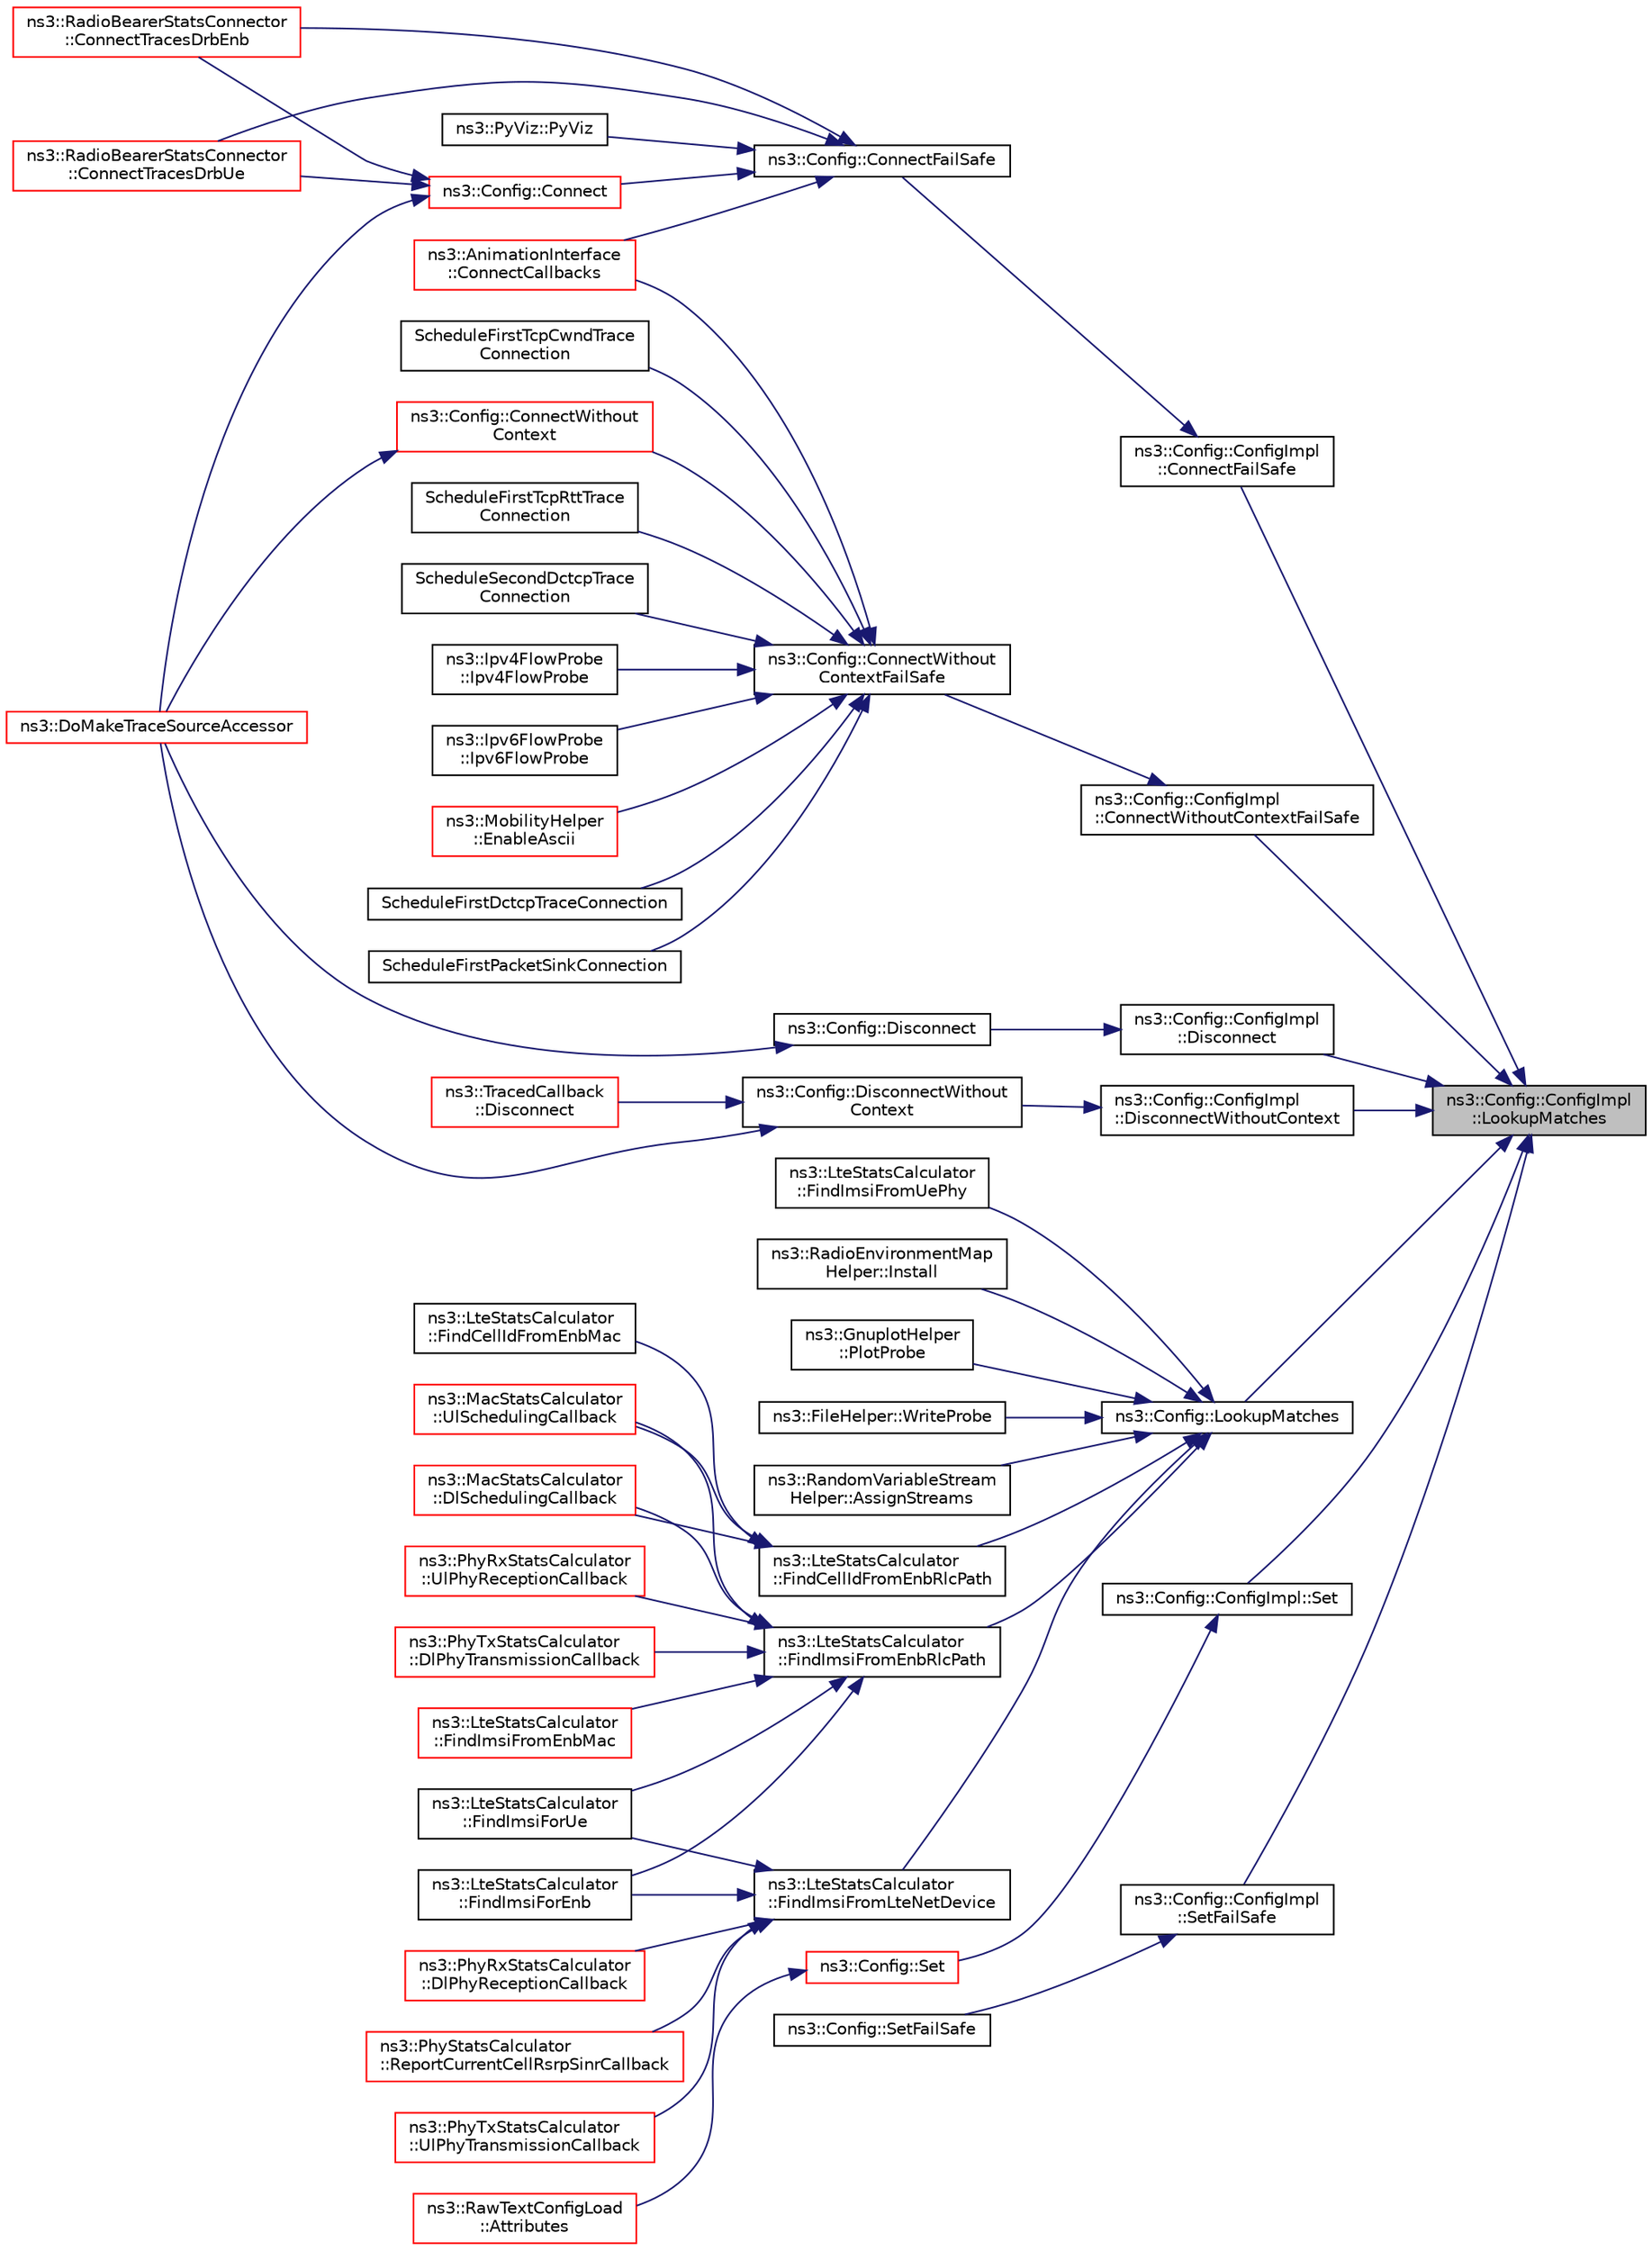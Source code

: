 digraph "ns3::Config::ConfigImpl::LookupMatches"
{
 // LATEX_PDF_SIZE
  edge [fontname="Helvetica",fontsize="10",labelfontname="Helvetica",labelfontsize="10"];
  node [fontname="Helvetica",fontsize="10",shape=record];
  rankdir="RL";
  Node1 [label="ns3::Config::ConfigImpl\l::LookupMatches",height=0.2,width=0.4,color="black", fillcolor="grey75", style="filled", fontcolor="black",tooltip=" "];
  Node1 -> Node2 [dir="back",color="midnightblue",fontsize="10",style="solid",fontname="Helvetica"];
  Node2 [label="ns3::Config::ConfigImpl\l::ConnectFailSafe",height=0.2,width=0.4,color="black", fillcolor="white", style="filled",URL="$classns3_1_1_config_1_1_config_impl.html#a5761c70117341e4ea296917bc095e6c0",tooltip="This function will attempt to find all trace sources which match the input path and will then connect..."];
  Node2 -> Node3 [dir="back",color="midnightblue",fontsize="10",style="solid",fontname="Helvetica"];
  Node3 [label="ns3::Config::ConnectFailSafe",height=0.2,width=0.4,color="black", fillcolor="white", style="filled",URL="$namespacens3_1_1_config.html#aad60d6903a15881b81e982ad5312114a",tooltip="This function will attempt to find all trace sources which match the input path and will then connect..."];
  Node3 -> Node4 [dir="back",color="midnightblue",fontsize="10",style="solid",fontname="Helvetica"];
  Node4 [label="ns3::PyViz::PyViz",height=0.2,width=0.4,color="black", fillcolor="white", style="filled",URL="$classns3_1_1_py_viz.html#ac8be400fd6c2f4054885d6b5a6015b81",tooltip=" "];
  Node3 -> Node5 [dir="back",color="midnightblue",fontsize="10",style="solid",fontname="Helvetica"];
  Node5 [label="ns3::Config::Connect",height=0.2,width=0.4,color="red", fillcolor="white", style="filled",URL="$group__config.html#ga4014f151241cd0939b6cb64409605736",tooltip=" "];
  Node5 -> Node9 [dir="back",color="midnightblue",fontsize="10",style="solid",fontname="Helvetica"];
  Node9 [label="ns3::RadioBearerStatsConnector\l::ConnectTracesDrbEnb",height=0.2,width=0.4,color="red", fillcolor="white", style="filled",URL="$classns3_1_1_radio_bearer_stats_connector.html#a11712a16157f220f33b95e1c4f0aa952",tooltip="Connects DRB trace sources at eNB to RLC and PDCP calculators."];
  Node5 -> Node47 [dir="back",color="midnightblue",fontsize="10",style="solid",fontname="Helvetica"];
  Node47 [label="ns3::RadioBearerStatsConnector\l::ConnectTracesDrbUe",height=0.2,width=0.4,color="red", fillcolor="white", style="filled",URL="$classns3_1_1_radio_bearer_stats_connector.html#ac8e0bc40893582ac58be5df599ffb539",tooltip="Connects DRB trace sources at UE to RLC and PDCP calculators."];
  Node5 -> Node53 [dir="back",color="midnightblue",fontsize="10",style="solid",fontname="Helvetica"];
  Node53 [label="ns3::DoMakeTraceSourceAccessor",height=0.2,width=0.4,color="red", fillcolor="white", style="filled",URL="$group__tracing.html#ga58e9c4db480094cef0bb8d87118146e5",tooltip="MakeTraceSourceAccessor() implementation."];
  Node3 -> Node277 [dir="back",color="midnightblue",fontsize="10",style="solid",fontname="Helvetica"];
  Node277 [label="ns3::AnimationInterface\l::ConnectCallbacks",height=0.2,width=0.4,color="red", fillcolor="white", style="filled",URL="$classns3_1_1_animation_interface.html#a3475aa338984f2024403caa04c146027",tooltip="Connect callbacks function."];
  Node3 -> Node9 [dir="back",color="midnightblue",fontsize="10",style="solid",fontname="Helvetica"];
  Node3 -> Node47 [dir="back",color="midnightblue",fontsize="10",style="solid",fontname="Helvetica"];
  Node1 -> Node280 [dir="back",color="midnightblue",fontsize="10",style="solid",fontname="Helvetica"];
  Node280 [label="ns3::Config::ConfigImpl\l::ConnectWithoutContextFailSafe",height=0.2,width=0.4,color="black", fillcolor="white", style="filled",URL="$classns3_1_1_config_1_1_config_impl.html#ad1c0e6cee4c741cec307733401016046",tooltip="This function will attempt to find all trace sources which match the input path and will then connect..."];
  Node280 -> Node281 [dir="back",color="midnightblue",fontsize="10",style="solid",fontname="Helvetica"];
  Node281 [label="ns3::Config::ConnectWithout\lContextFailSafe",height=0.2,width=0.4,color="black", fillcolor="white", style="filled",URL="$namespacens3_1_1_config.html#afe7da9182a8f57ffe79c2bd0e434af50",tooltip="This function will attempt to find all trace sources which match the input path and will then connect..."];
  Node281 -> Node282 [dir="back",color="midnightblue",fontsize="10",style="solid",fontname="Helvetica"];
  Node282 [label="ns3::Ipv4FlowProbe\l::Ipv4FlowProbe",height=0.2,width=0.4,color="black", fillcolor="white", style="filled",URL="$classns3_1_1_ipv4_flow_probe.html#ac22ef10899500d98945fc8140fab1cb4",tooltip="Constructor."];
  Node281 -> Node283 [dir="back",color="midnightblue",fontsize="10",style="solid",fontname="Helvetica"];
  Node283 [label="ns3::Ipv6FlowProbe\l::Ipv6FlowProbe",height=0.2,width=0.4,color="black", fillcolor="white", style="filled",URL="$classns3_1_1_ipv6_flow_probe.html#aa276e5ac5c1a0162bd987f235a8164a5",tooltip="Constructor."];
  Node281 -> Node277 [dir="back",color="midnightblue",fontsize="10",style="solid",fontname="Helvetica"];
  Node281 -> Node284 [dir="back",color="midnightblue",fontsize="10",style="solid",fontname="Helvetica"];
  Node284 [label="ns3::Config::ConnectWithout\lContext",height=0.2,width=0.4,color="red", fillcolor="white", style="filled",URL="$group__config.html#gaa2f896aa7021f95fffabc80b2ec22e08",tooltip=" "];
  Node284 -> Node53 [dir="back",color="midnightblue",fontsize="10",style="solid",fontname="Helvetica"];
  Node281 -> Node326 [dir="back",color="midnightblue",fontsize="10",style="solid",fontname="Helvetica"];
  Node326 [label="ns3::MobilityHelper\l::EnableAscii",height=0.2,width=0.4,color="red", fillcolor="white", style="filled",URL="$classns3_1_1_mobility_helper.html#af5b410b07e9d77b782714c39e3506a9e",tooltip=" "];
  Node281 -> Node329 [dir="back",color="midnightblue",fontsize="10",style="solid",fontname="Helvetica"];
  Node329 [label="ScheduleFirstDctcpTraceConnection",height=0.2,width=0.4,color="black", fillcolor="white", style="filled",URL="$tcp-validation_8cc.html#a3a0bb679d6a10cfe802e32ff8db48d69",tooltip=" "];
  Node281 -> Node330 [dir="back",color="midnightblue",fontsize="10",style="solid",fontname="Helvetica"];
  Node330 [label="ScheduleFirstPacketSinkConnection",height=0.2,width=0.4,color="black", fillcolor="white", style="filled",URL="$tcp-validation_8cc.html#a162989b2a02ad52280b0de7f0efb631e",tooltip=" "];
  Node281 -> Node331 [dir="back",color="midnightblue",fontsize="10",style="solid",fontname="Helvetica"];
  Node331 [label="ScheduleFirstTcpCwndTrace\lConnection",height=0.2,width=0.4,color="black", fillcolor="white", style="filled",URL="$tcp-validation_8cc.html#af92ea1bb7d547689d150bfbf43568abd",tooltip=" "];
  Node281 -> Node332 [dir="back",color="midnightblue",fontsize="10",style="solid",fontname="Helvetica"];
  Node332 [label="ScheduleFirstTcpRttTrace\lConnection",height=0.2,width=0.4,color="black", fillcolor="white", style="filled",URL="$tcp-validation_8cc.html#aec8f7986558abc314b113acbed3c06b9",tooltip=" "];
  Node281 -> Node333 [dir="back",color="midnightblue",fontsize="10",style="solid",fontname="Helvetica"];
  Node333 [label="ScheduleSecondDctcpTrace\lConnection",height=0.2,width=0.4,color="black", fillcolor="white", style="filled",URL="$tcp-validation_8cc.html#a079cfc328df19acccee83d81340bac3b",tooltip=" "];
  Node1 -> Node334 [dir="back",color="midnightblue",fontsize="10",style="solid",fontname="Helvetica"];
  Node334 [label="ns3::Config::ConfigImpl\l::Disconnect",height=0.2,width=0.4,color="black", fillcolor="white", style="filled",URL="$classns3_1_1_config_1_1_config_impl.html#abd6c7a990f229c871f8ea486d7175ead",tooltip=" "];
  Node334 -> Node335 [dir="back",color="midnightblue",fontsize="10",style="solid",fontname="Helvetica"];
  Node335 [label="ns3::Config::Disconnect",height=0.2,width=0.4,color="black", fillcolor="white", style="filled",URL="$group__config.html#ga33e975bd2ed84e3353b2a3356d90fc1d",tooltip=" "];
  Node335 -> Node53 [dir="back",color="midnightblue",fontsize="10",style="solid",fontname="Helvetica"];
  Node1 -> Node336 [dir="back",color="midnightblue",fontsize="10",style="solid",fontname="Helvetica"];
  Node336 [label="ns3::Config::ConfigImpl\l::DisconnectWithoutContext",height=0.2,width=0.4,color="black", fillcolor="white", style="filled",URL="$classns3_1_1_config_1_1_config_impl.html#a025bd78733149bce2e9f41ddcf9afe36",tooltip=" "];
  Node336 -> Node337 [dir="back",color="midnightblue",fontsize="10",style="solid",fontname="Helvetica"];
  Node337 [label="ns3::Config::DisconnectWithout\lContext",height=0.2,width=0.4,color="black", fillcolor="white", style="filled",URL="$group__config.html#ga9979e293cae542020fada4824d0b3702",tooltip=" "];
  Node337 -> Node338 [dir="back",color="midnightblue",fontsize="10",style="solid",fontname="Helvetica"];
  Node338 [label="ns3::TracedCallback\l::Disconnect",height=0.2,width=0.4,color="red", fillcolor="white", style="filled",URL="$classns3_1_1_traced_callback.html#a6a66c74caa3d031dd9ab3bd0dfa9238a",tooltip="Remove from the chain a Callback which was connected with a context."];
  Node337 -> Node53 [dir="back",color="midnightblue",fontsize="10",style="solid",fontname="Helvetica"];
  Node1 -> Node340 [dir="back",color="midnightblue",fontsize="10",style="solid",fontname="Helvetica"];
  Node340 [label="ns3::Config::LookupMatches",height=0.2,width=0.4,color="black", fillcolor="white", style="filled",URL="$group__config.html#ga74aeb63f8f50b4a98043351552ef7db6",tooltip=" "];
  Node340 -> Node341 [dir="back",color="midnightblue",fontsize="10",style="solid",fontname="Helvetica"];
  Node341 [label="ns3::RandomVariableStream\lHelper::AssignStreams",height=0.2,width=0.4,color="black", fillcolor="white", style="filled",URL="$classns3_1_1_random_variable_stream_helper.html#aec2ca1fc9e0321d77f1abd9c56b55cd0",tooltip="This helper method can be used to configure the stream number for one or more RNG streams."];
  Node340 -> Node342 [dir="back",color="midnightblue",fontsize="10",style="solid",fontname="Helvetica"];
  Node342 [label="ns3::LteStatsCalculator\l::FindCellIdFromEnbRlcPath",height=0.2,width=0.4,color="black", fillcolor="white", style="filled",URL="$classns3_1_1_lte_stats_calculator.html#a5d4f64c0c48a8d0a841f0b889a11af2a",tooltip="Retrieves CellId from Enb RLC path in the attribute system."];
  Node342 -> Node343 [dir="back",color="midnightblue",fontsize="10",style="solid",fontname="Helvetica"];
  Node343 [label="ns3::MacStatsCalculator\l::DlSchedulingCallback",height=0.2,width=0.4,color="red", fillcolor="white", style="filled",URL="$classns3_1_1_mac_stats_calculator.html#a5408fc566f68e7d3a7a98c62a74131f8",tooltip="Trace sink for the ns3::LteEnbMac::DlScheduling trace source."];
  Node342 -> Node344 [dir="back",color="midnightblue",fontsize="10",style="solid",fontname="Helvetica"];
  Node344 [label="ns3::LteStatsCalculator\l::FindCellIdFromEnbMac",height=0.2,width=0.4,color="black", fillcolor="white", style="filled",URL="$classns3_1_1_lte_stats_calculator.html#a87a9bc9d89913c21ef67854abeaf2dd3",tooltip="Retrieves CellId from Enb MAC path in the attribute system."];
  Node342 -> Node345 [dir="back",color="midnightblue",fontsize="10",style="solid",fontname="Helvetica"];
  Node345 [label="ns3::MacStatsCalculator\l::UlSchedulingCallback",height=0.2,width=0.4,color="red", fillcolor="white", style="filled",URL="$classns3_1_1_mac_stats_calculator.html#abe69ec4218d1d2fb7d034f6d0fe52e68",tooltip="Trace sink for the ns3::LteEnbMac::UlScheduling trace source."];
  Node340 -> Node346 [dir="back",color="midnightblue",fontsize="10",style="solid",fontname="Helvetica"];
  Node346 [label="ns3::LteStatsCalculator\l::FindImsiFromEnbRlcPath",height=0.2,width=0.4,color="black", fillcolor="white", style="filled",URL="$classns3_1_1_lte_stats_calculator.html#a1ed21b0ddc825f8d61a790083d098a76",tooltip="Retrieves IMSI from Enb RLC path in the attribute system."];
  Node346 -> Node347 [dir="back",color="midnightblue",fontsize="10",style="solid",fontname="Helvetica"];
  Node347 [label="ns3::PhyTxStatsCalculator\l::DlPhyTransmissionCallback",height=0.2,width=0.4,color="red", fillcolor="white", style="filled",URL="$classns3_1_1_phy_tx_stats_calculator.html#a47ca61609fac1d4b1d4a448e4abd0112",tooltip="trace sink"];
  Node346 -> Node343 [dir="back",color="midnightblue",fontsize="10",style="solid",fontname="Helvetica"];
  Node346 -> Node348 [dir="back",color="midnightblue",fontsize="10",style="solid",fontname="Helvetica"];
  Node348 [label="ns3::LteStatsCalculator\l::FindImsiForEnb",height=0.2,width=0.4,color="black", fillcolor="white", style="filled",URL="$classns3_1_1_lte_stats_calculator.html#af6ffb642f9ef86076a53331e7aefdcb0",tooltip="Retrieves IMSI from path for Enb in the attribute system."];
  Node346 -> Node349 [dir="back",color="midnightblue",fontsize="10",style="solid",fontname="Helvetica"];
  Node349 [label="ns3::LteStatsCalculator\l::FindImsiForUe",height=0.2,width=0.4,color="black", fillcolor="white", style="filled",URL="$classns3_1_1_lte_stats_calculator.html#a1f46711b06f346117df8f77bcd4483a4",tooltip="Retrieves IMSI from path for Ue in the attribute system."];
  Node346 -> Node350 [dir="back",color="midnightblue",fontsize="10",style="solid",fontname="Helvetica"];
  Node350 [label="ns3::LteStatsCalculator\l::FindImsiFromEnbMac",height=0.2,width=0.4,color="red", fillcolor="white", style="filled",URL="$classns3_1_1_lte_stats_calculator.html#a9cad885eb21450cedca3f94d6cf191d8",tooltip="Retrieves IMSI from Enb MAC path in the attribute system."];
  Node346 -> Node352 [dir="back",color="midnightblue",fontsize="10",style="solid",fontname="Helvetica"];
  Node352 [label="ns3::PhyRxStatsCalculator\l::UlPhyReceptionCallback",height=0.2,width=0.4,color="red", fillcolor="white", style="filled",URL="$classns3_1_1_phy_rx_stats_calculator.html#a5a0293d4f51c4ed30d8b561763546d73",tooltip="trace sink"];
  Node346 -> Node345 [dir="back",color="midnightblue",fontsize="10",style="solid",fontname="Helvetica"];
  Node340 -> Node353 [dir="back",color="midnightblue",fontsize="10",style="solid",fontname="Helvetica"];
  Node353 [label="ns3::LteStatsCalculator\l::FindImsiFromLteNetDevice",height=0.2,width=0.4,color="black", fillcolor="white", style="filled",URL="$classns3_1_1_lte_stats_calculator.html#a85843b5cea26f922818c1e3374a08e18",tooltip="Retrieves IMSI from LteNetDevice path in the attribute system."];
  Node353 -> Node354 [dir="back",color="midnightblue",fontsize="10",style="solid",fontname="Helvetica"];
  Node354 [label="ns3::PhyRxStatsCalculator\l::DlPhyReceptionCallback",height=0.2,width=0.4,color="red", fillcolor="white", style="filled",URL="$classns3_1_1_phy_rx_stats_calculator.html#acc451f528606482ad711733f4d4c2e18",tooltip="trace sink"];
  Node353 -> Node348 [dir="back",color="midnightblue",fontsize="10",style="solid",fontname="Helvetica"];
  Node353 -> Node349 [dir="back",color="midnightblue",fontsize="10",style="solid",fontname="Helvetica"];
  Node353 -> Node355 [dir="back",color="midnightblue",fontsize="10",style="solid",fontname="Helvetica"];
  Node355 [label="ns3::PhyStatsCalculator\l::ReportCurrentCellRsrpSinrCallback",height=0.2,width=0.4,color="red", fillcolor="white", style="filled",URL="$classns3_1_1_phy_stats_calculator.html#af0e98f6ff3512c19060d48647dcb79b4",tooltip="trace sink"];
  Node353 -> Node356 [dir="back",color="midnightblue",fontsize="10",style="solid",fontname="Helvetica"];
  Node356 [label="ns3::PhyTxStatsCalculator\l::UlPhyTransmissionCallback",height=0.2,width=0.4,color="red", fillcolor="white", style="filled",URL="$classns3_1_1_phy_tx_stats_calculator.html#aef569e43f00277d362b150e78e6828ae",tooltip="trace sink"];
  Node340 -> Node357 [dir="back",color="midnightblue",fontsize="10",style="solid",fontname="Helvetica"];
  Node357 [label="ns3::LteStatsCalculator\l::FindImsiFromUePhy",height=0.2,width=0.4,color="black", fillcolor="white", style="filled",URL="$classns3_1_1_lte_stats_calculator.html#a3b6ba2cfd900be948241a4838fb6a609",tooltip="Retrieves IMSI from Ue PHY path in the attribute system."];
  Node340 -> Node358 [dir="back",color="midnightblue",fontsize="10",style="solid",fontname="Helvetica"];
  Node358 [label="ns3::RadioEnvironmentMap\lHelper::Install",height=0.2,width=0.4,color="black", fillcolor="white", style="filled",URL="$classns3_1_1_radio_environment_map_helper.html#a0b15c982ea80037f9409d73654b48548",tooltip="Deploy the RemSpectrumPhy objects that generate the map according to the specified settings."];
  Node340 -> Node359 [dir="back",color="midnightblue",fontsize="10",style="solid",fontname="Helvetica"];
  Node359 [label="ns3::GnuplotHelper\l::PlotProbe",height=0.2,width=0.4,color="black", fillcolor="white", style="filled",URL="$classns3_1_1_gnuplot_helper.html#a755eeb654e6d2c3ab3ab9674e21480f9",tooltip=" "];
  Node340 -> Node360 [dir="back",color="midnightblue",fontsize="10",style="solid",fontname="Helvetica"];
  Node360 [label="ns3::FileHelper::WriteProbe",height=0.2,width=0.4,color="black", fillcolor="white", style="filled",URL="$classns3_1_1_file_helper.html#a365494ad1ae02d54ac2e3a134a101d2b",tooltip=" "];
  Node1 -> Node361 [dir="back",color="midnightblue",fontsize="10",style="solid",fontname="Helvetica"];
  Node361 [label="ns3::Config::ConfigImpl::Set",height=0.2,width=0.4,color="black", fillcolor="white", style="filled",URL="$classns3_1_1_config_1_1_config_impl.html#aa656a0317ccef3701872174f9c863949",tooltip=" "];
  Node361 -> Node362 [dir="back",color="midnightblue",fontsize="10",style="solid",fontname="Helvetica"];
  Node362 [label="ns3::Config::Set",height=0.2,width=0.4,color="red", fillcolor="white", style="filled",URL="$group__config.html#gadce03667ec621d64ce4aace85d9bcfd0",tooltip=" "];
  Node362 -> Node363 [dir="back",color="midnightblue",fontsize="10",style="solid",fontname="Helvetica"];
  Node363 [label="ns3::RawTextConfigLoad\l::Attributes",height=0.2,width=0.4,color="red", fillcolor="white", style="filled",URL="$classns3_1_1_raw_text_config_load.html#ac4f323b065c9fb10bbab85720051b343",tooltip="Load or save the attributes values."];
  Node1 -> Node379 [dir="back",color="midnightblue",fontsize="10",style="solid",fontname="Helvetica"];
  Node379 [label="ns3::Config::ConfigImpl\l::SetFailSafe",height=0.2,width=0.4,color="black", fillcolor="white", style="filled",URL="$classns3_1_1_config_1_1_config_impl.html#a7b233d0fb9252b3739e8f3b13bb3855d",tooltip="This function will attempt to find attributes which match the input path and will then set their valu..."];
  Node379 -> Node380 [dir="back",color="midnightblue",fontsize="10",style="solid",fontname="Helvetica"];
  Node380 [label="ns3::Config::SetFailSafe",height=0.2,width=0.4,color="black", fillcolor="white", style="filled",URL="$namespacens3_1_1_config.html#a1fbcd0723f8c0576c5a1258eba7b0503",tooltip="This function will attempt to find attributes which match the input path and will then set their valu..."];
}
